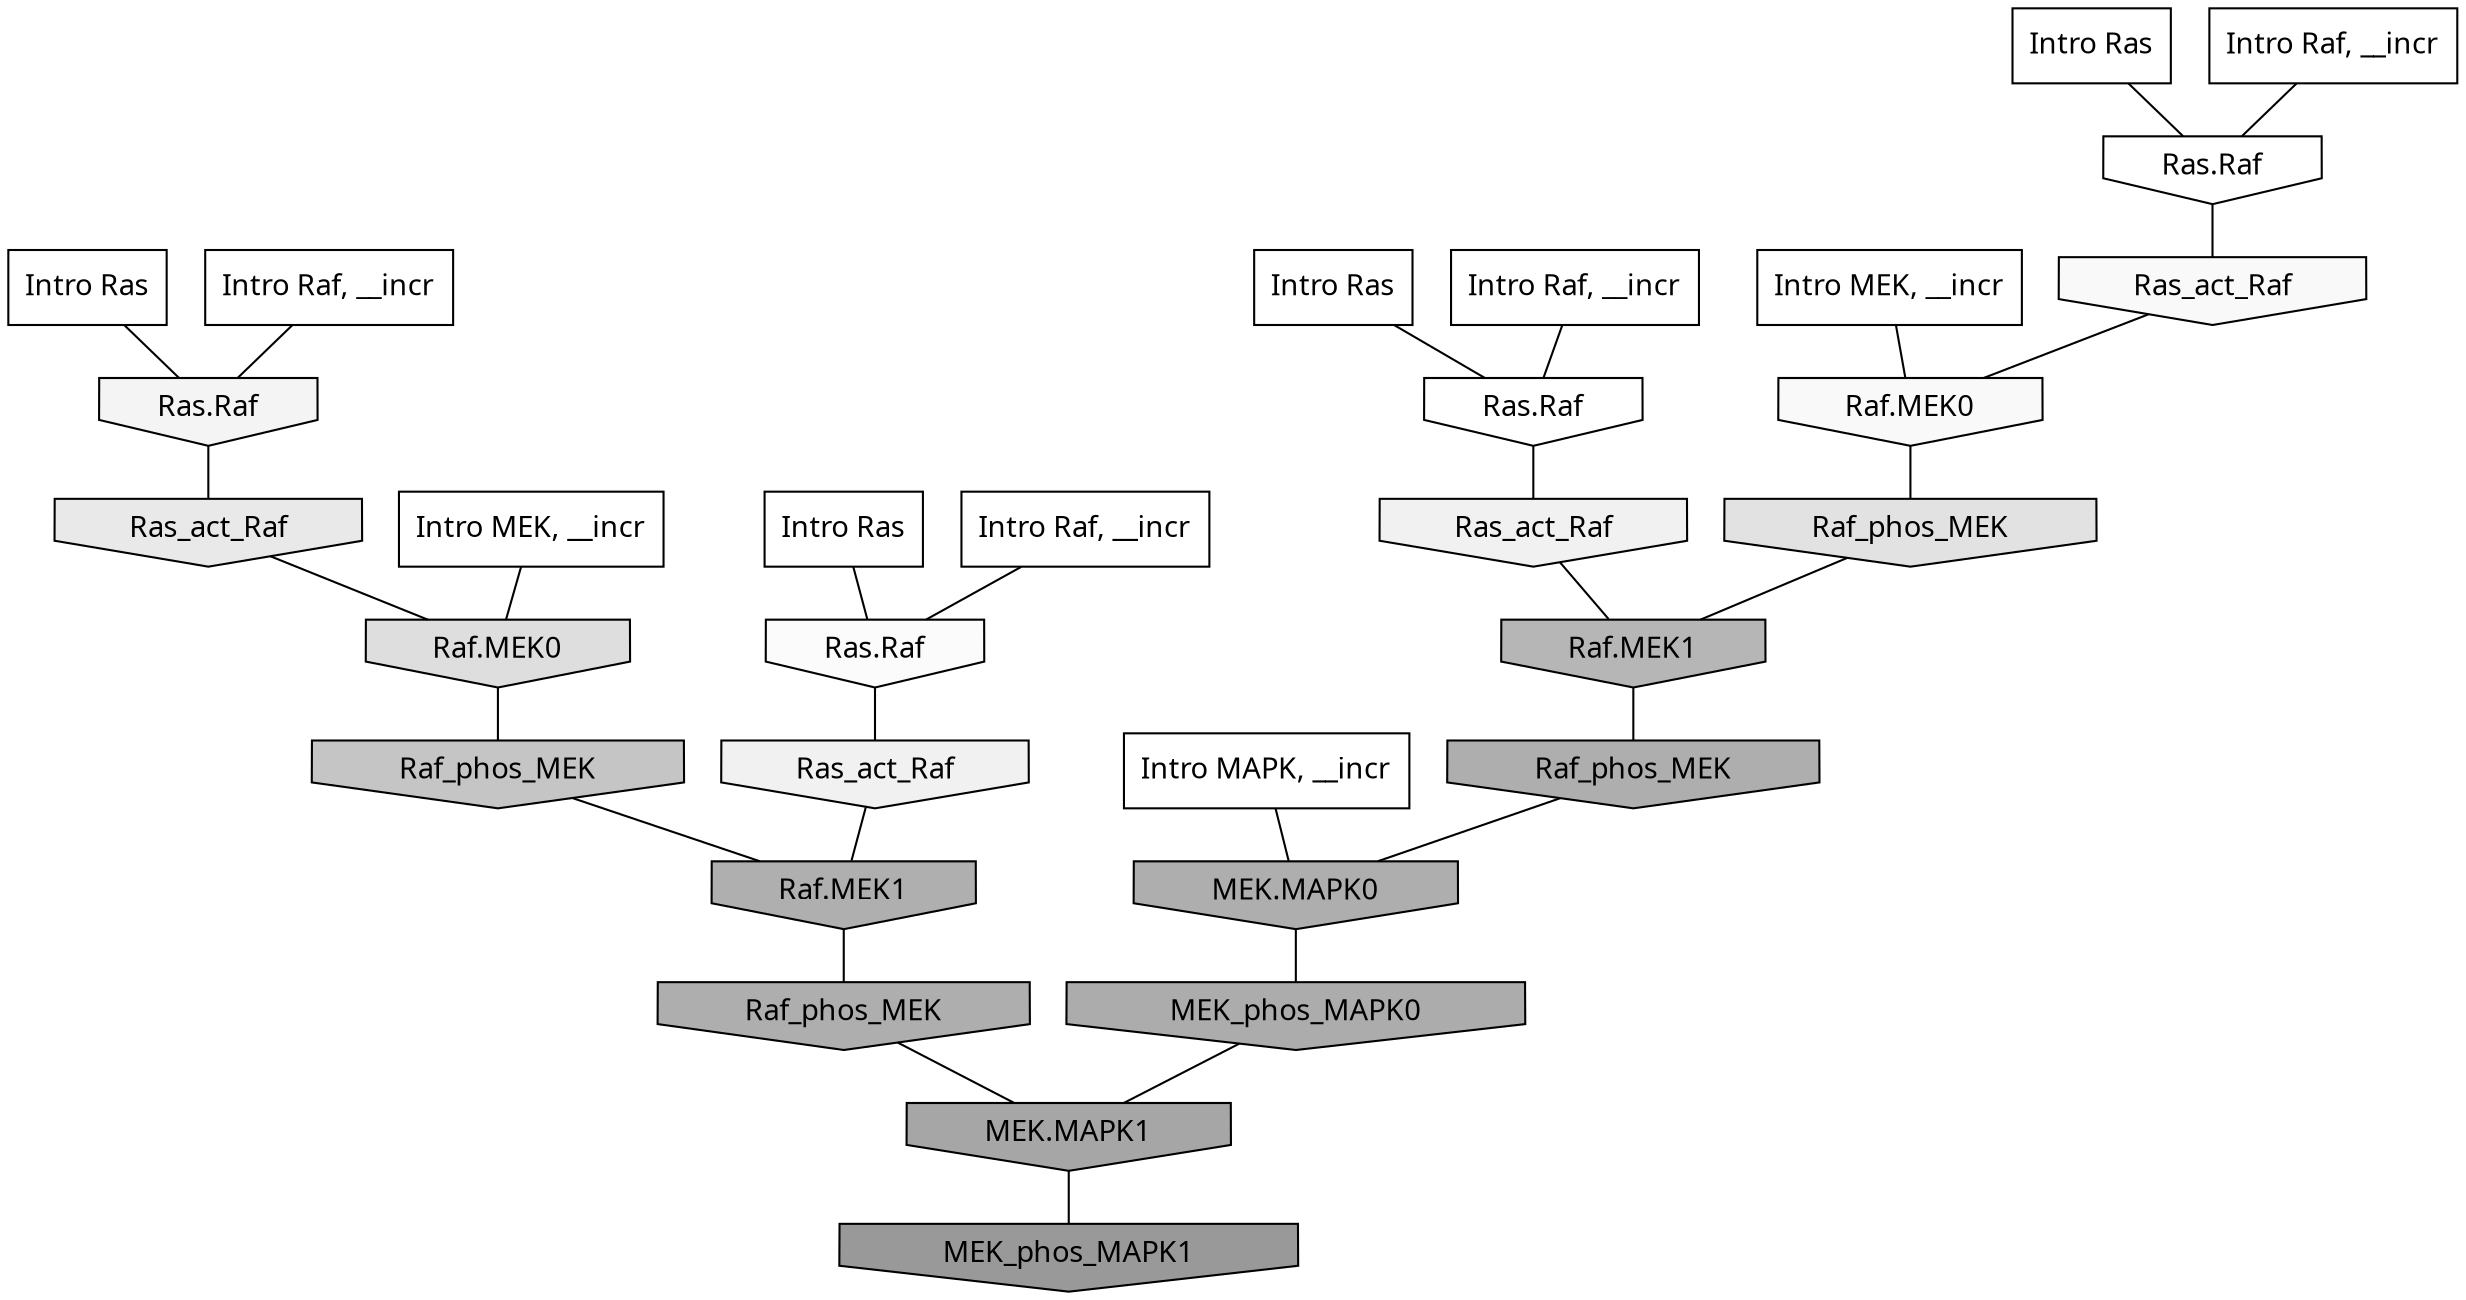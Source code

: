 digraph G{
  rankdir="TB";
  ranksep=0.30;
  node [fontname="CMU Serif"];
  edge [fontname="CMU Serif"];
  
  13 [label="Intro Ras", shape=rectangle, style=filled, fillcolor="0.000 0.000 1.000"]
  
  26 [label="Intro Ras", shape=rectangle, style=filled, fillcolor="0.000 0.000 1.000"]
  
  37 [label="Intro Ras", shape=rectangle, style=filled, fillcolor="0.000 0.000 1.000"]
  
  76 [label="Intro Ras", shape=rectangle, style=filled, fillcolor="0.000 0.000 1.000"]
  
  206 [label="Intro Raf, __incr", shape=rectangle, style=filled, fillcolor="0.000 0.000 1.000"]
  
  639 [label="Intro Raf, __incr", shape=rectangle, style=filled, fillcolor="0.000 0.000 1.000"]
  
  937 [label="Intro Raf, __incr", shape=rectangle, style=filled, fillcolor="0.000 0.000 1.000"]
  
  1065 [label="Intro Raf, __incr", shape=rectangle, style=filled, fillcolor="0.000 0.000 1.000"]
  
  1523 [label="Intro MEK, __incr", shape=rectangle, style=filled, fillcolor="0.000 0.000 1.000"]
  
  1702 [label="Intro MEK, __incr", shape=rectangle, style=filled, fillcolor="0.000 0.000 1.000"]
  
  2878 [label="Intro MAPK, __incr", shape=rectangle, style=filled, fillcolor="0.000 0.000 1.000"]
  
  3209 [label="Ras.Raf", shape=invhouse, style=filled, fillcolor="0.000 0.000 1.000"]
  
  3254 [label="Ras.Raf", shape=invhouse, style=filled, fillcolor="0.000 0.000 1.000"]
  
  3434 [label="Ras.Raf", shape=invhouse, style=filled, fillcolor="0.000 0.000 0.981"]
  
  3495 [label="Ras_act_Raf", shape=invhouse, style=filled, fillcolor="0.000 0.000 0.975"]
  
  3497 [label="Raf.MEK0", shape=invhouse, style=filled, fillcolor="0.000 0.000 0.975"]
  
  3689 [label="Ras.Raf", shape=invhouse, style=filled, fillcolor="0.000 0.000 0.954"]
  
  3823 [label="Ras_act_Raf", shape=invhouse, style=filled, fillcolor="0.000 0.000 0.944"]
  
  3836 [label="Ras_act_Raf", shape=invhouse, style=filled, fillcolor="0.000 0.000 0.944"]
  
  4372 [label="Ras_act_Raf", shape=invhouse, style=filled, fillcolor="0.000 0.000 0.912"]
  
  4867 [label="Raf_phos_MEK", shape=invhouse, style=filled, fillcolor="0.000 0.000 0.885"]
  
  5173 [label="Raf.MEK0", shape=invhouse, style=filled, fillcolor="0.000 0.000 0.868"]
  
  7753 [label="Raf_phos_MEK", shape=invhouse, style=filled, fillcolor="0.000 0.000 0.772"]
  
  10443 [label="Raf.MEK1", shape=invhouse, style=filled, fillcolor="0.000 0.000 0.711"]
  
  11984 [label="Raf.MEK1", shape=invhouse, style=filled, fillcolor="0.000 0.000 0.685"]
  
  12142 [label="Raf_phos_MEK", shape=invhouse, style=filled, fillcolor="0.000 0.000 0.683"]
  
  12149 [label="MEK.MAPK0", shape=invhouse, style=filled, fillcolor="0.000 0.000 0.683"]
  
  12257 [label="Raf_phos_MEK", shape=invhouse, style=filled, fillcolor="0.000 0.000 0.681"]
  
  12777 [label="MEK_phos_MAPK0", shape=invhouse, style=filled, fillcolor="0.000 0.000 0.674"]
  
  14523 [label="MEK.MAPK1", shape=invhouse, style=filled, fillcolor="0.000 0.000 0.652"]
  
  17327 [label="MEK_phos_MAPK1", shape=invhouse, style=filled, fillcolor="0.000 0.000 0.600"]
  
  
  14523 -> 17327 [dir=none, color="0.000 0.000 0.000"] 
  12777 -> 14523 [dir=none, color="0.000 0.000 0.000"] 
  12257 -> 14523 [dir=none, color="0.000 0.000 0.000"] 
  12149 -> 12777 [dir=none, color="0.000 0.000 0.000"] 
  12142 -> 12149 [dir=none, color="0.000 0.000 0.000"] 
  11984 -> 12257 [dir=none, color="0.000 0.000 0.000"] 
  10443 -> 12142 [dir=none, color="0.000 0.000 0.000"] 
  7753 -> 11984 [dir=none, color="0.000 0.000 0.000"] 
  5173 -> 7753 [dir=none, color="0.000 0.000 0.000"] 
  4867 -> 10443 [dir=none, color="0.000 0.000 0.000"] 
  4372 -> 5173 [dir=none, color="0.000 0.000 0.000"] 
  3836 -> 11984 [dir=none, color="0.000 0.000 0.000"] 
  3823 -> 10443 [dir=none, color="0.000 0.000 0.000"] 
  3689 -> 4372 [dir=none, color="0.000 0.000 0.000"] 
  3497 -> 4867 [dir=none, color="0.000 0.000 0.000"] 
  3495 -> 3497 [dir=none, color="0.000 0.000 0.000"] 
  3434 -> 3836 [dir=none, color="0.000 0.000 0.000"] 
  3254 -> 3823 [dir=none, color="0.000 0.000 0.000"] 
  3209 -> 3495 [dir=none, color="0.000 0.000 0.000"] 
  2878 -> 12149 [dir=none, color="0.000 0.000 0.000"] 
  1702 -> 5173 [dir=none, color="0.000 0.000 0.000"] 
  1523 -> 3497 [dir=none, color="0.000 0.000 0.000"] 
  1065 -> 3689 [dir=none, color="0.000 0.000 0.000"] 
  937 -> 3209 [dir=none, color="0.000 0.000 0.000"] 
  639 -> 3254 [dir=none, color="0.000 0.000 0.000"] 
  206 -> 3434 [dir=none, color="0.000 0.000 0.000"] 
  76 -> 3254 [dir=none, color="0.000 0.000 0.000"] 
  37 -> 3209 [dir=none, color="0.000 0.000 0.000"] 
  26 -> 3434 [dir=none, color="0.000 0.000 0.000"] 
  13 -> 3689 [dir=none, color="0.000 0.000 0.000"] 
  
  }
